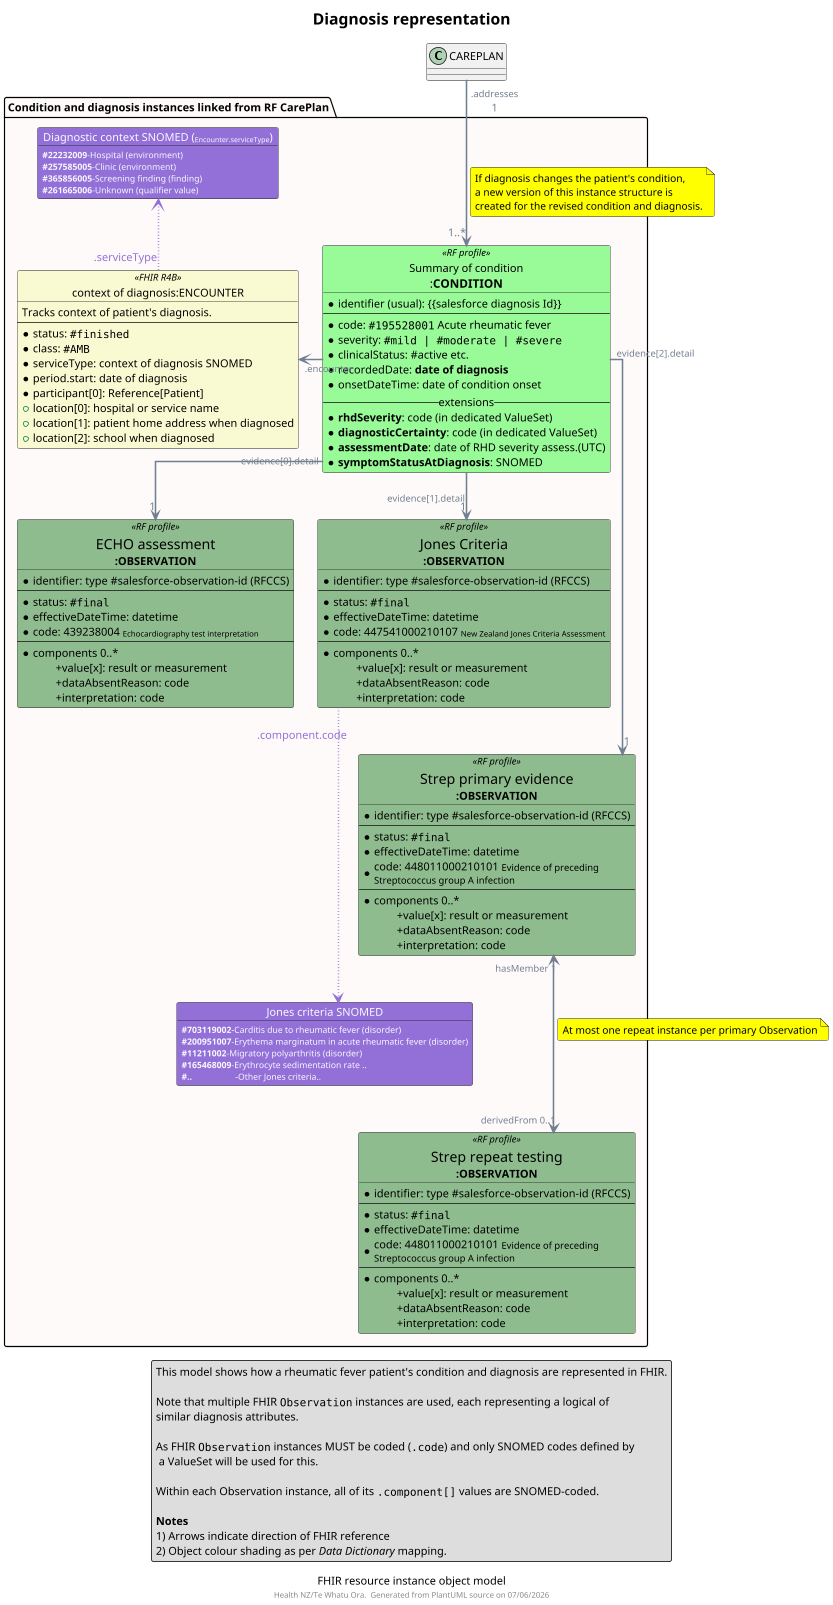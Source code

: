 @startuml obj-FHIR-data-diagnosis

top to bottom direction
skinparam dpi 200
allow_mixing
scale 400 width

skinparam ActivityDiamondBackgroundColor #RoyalBlue
skinparam ArrowColor #SlateGrey   
skinparam ArrowFontColor #RoyalBlue
skinparam ArrowFontColor #SlateGrey  
skinparam ArrowFontSize 12
skinparam ArrowMessageAlignment left
skinparam BoxPadding 10
skinparam linetype ortho
skinparam nodesep 30
skinparam ranksep 60
skinparam roundcorner 5
skinparam sequenceArrowThickness 2
skinparam TitleFontSize 20

caption FHIR resource instance object model
footer "Health NZ/Te Whatu Ora.  Generated from PlantUML source on %date('dd/MM/yyyy')"

!procedure $Coding($Alias,$System,$Code,$Display)
  object "<color:GhostWhite>$System" as $Alias #MediumPurple {
    <color:GhostWhite><size:11>**$Code**-$Display
  }
!endprocedure

!procedure $Quantity($Alias,$Quantity,$Value,$Unit)
  object "<color:GhostWhite><size:12>$Quantity</color>" as $Alias #DimGrey {
    <color:GhostWhite><size:11>**$Value** ""$Unit""
  }
!endprocedure

' ******** ******** ******** ******** ******** ******** ******** ******** 
title "Diagnosis representation"

package "Condition and diagnosis instances linked from RF CarePlan" as Activities #Snow { 
  
  object "Summary of condition\n<size:15>:**CONDITION**" as RFCOND <<RF profile>> #PaleGreen {
    * identifier (usual): {{salesforce diagnosis Id}}
    ---
     * code: ""#195528001"" Acute rheumatic fever
     * severity: ""#mild | #moderate | #severe""
     * clinicalStatus: #active etc.
     * recordedDate: **date of diagnosis**
     * onsetDateTime: date of condition onset
    -- extensions --
      * **rhdSeverity**: code (in dedicated ValueSet)
      * **diagnosticCertainty**: code (in dedicated ValueSet)
      * **assessmentDate**: date of RHD severity assess.(UTC)
      * **symptomStatusAtDiagnosis**: SNOMED
  }

  object "context of diagnosis:ENCOUNTER" as DENCOUNTER <<FHIR R4B>> #LightGoldenRodYellow {
    Tracks context of patient's diagnosis.
    ---
    * status: ""#finished""
    * class: ""#AMB""
    * serviceType: context of diagnosis SNOMED
    * period.start: date of diagnosis
    * participant[0]: Reference[Patient] 
    + location[0]: hospital or service name
    + location[1]: patient home address when diagnosed
    + location[2]: school when diagnosed
  }

  
  ' class "patient detail at time of diagnosis\n**:PATIENT**" as DPATIENT <<RF profile>> #Pink {
  '   Extends NzPatient (NZ Base) with 
  '    RF patient registration detail.
  '   ---
  '   *identifier[NHI] (official): NHI
  '   ---
  '   *name: HumanName
  '   *birthDate: date
  '   *communication.language
  '   *gender: code
  '   *deceasedBoolean: boolean
  '   *telecom: ContactPoint[]
  '   *address: Address[]
  '   +iwi: code
  '   +ethnicity 0..*: code[]
  '   +nzCitizen: code
  '   .. (extensions)..
  '   +**patient.contact[].**
  '   +**interpreterRequired**: boolean
  ' }

  object "<size:18>ECHO assessment\n**:OBSERVATION**" as OBS1 <<RF profile>> #DarkSeaGreen {
    *identifier: type #salesforce-observation-id (RFCCS)
    ---
    * status: ""#final""
    * effectiveDateTime: datetime
    * code: 439238004 <size:10>Echocardiography test interpretation</size>
    ---
    * components 0..*
    \t+value[x]: result or measurement
    \t+dataAbsentReason: code
    \t+interpretation: code
  }

  object "<size:18>Jones Criteria\n**:OBSERVATION**" as OBS2 <<RF profile>> #DarkSeaGreen {
    *identifier: type #salesforce-observation-id (RFCCS)
    ---
    * status: ""#final""
    * effectiveDateTime: datetime
    * code: 447541000210107 <size:10>New Zealand Jones Criteria Assessment</size>
    ---
    * components 0..*
    \t+value[x]: result or measurement
    \t+dataAbsentReason: code
    \t+interpretation: code
  }

  object "<size:18>Strep primary evidence\n**:OBSERVATION**" as OBS3 <<RF profile>> #DarkSeaGreen {
    *identifier: type #salesforce-observation-id (RFCCS)
    ---
    * status: ""#final""
    * effectiveDateTime: datetime
    * code: 448011000210101 <size:12>Evidence of preceding\n<size:12>Streptococcus group A infection
    ---
    * components 0..*
    \t+value[x]: result or measurement
    \t+dataAbsentReason: code
    \t+interpretation: code
  }

  object "<size:18>Strep repeat testing\n**:OBSERVATION**" as OBS4 <<RF profile>> #DarkSeaGreen {
    *identifier: type #salesforce-observation-id (RFCCS)
    ---
    * status: ""#final""
    * effectiveDateTime: datetime
    * code: 448011000210101 <size:12>Evidence of preceding\n<size:12>Streptococcus group A infection
    ---
    * components 0..*
    \t+value[x]: result or measurement
    \t+dataAbsentReason: code
    \t+interpretation: code
  }

  $Coding(EncContext,"Diagnostic context SNOMED (<size:9>Encounter.serviceType</size>)","#22232009","Hospital (environment)")
  $Coding(EncContext,"Diagnostic context SNOMED (<size:9>Encounter.serviceType</size>)","#257585005","Clinic (environment)")
  $Coding(EncContext,"Diagnostic context SNOMED (<size:9>Encounter.serviceType</size>)","#365856005","Screening finding (finding)")
  $Coding(EncContext,"Diagnostic context SNOMED (<size:9>Encounter.serviceType</size>)","#261665006","Unknown (qualifier value)")

  $Coding(JONESCODING,"Jones criteria SNOMED","#703119002","Carditis due to rheumatic fever (disorder)")
  $Coding(JONESCODING,"Jones criteria SNOMED","#200951007","Erythema marginatum in acute rheumatic fever (disorder)")
  $Coding(JONESCODING,"Jones criteria SNOMED","#11211002","Migratory polyarthritis (disorder)")
  $Coding(JONESCODING,"Jones criteria SNOMED","#165468009","Erythrocyte sedimentation rate ..")
  $Coding(JONESCODING,"Jones criteria SNOMED","#..\t\t\t","Other Jones criteria..")

}

' positioning

' connectors
CAREPLAN ".addresses\n<size:14>1" ---> "<size:14>1..*" RFCOND

note on link #Yellow
If diagnosis changes the patient's condition, 
a new version of this instance structure is
created for the revised condition and diagnosis.
endnote

RFCOND ".encounter" -r-> DENCOUNTER
RFCOND "evidence[0].detail" -d-> "<size:14>1" OBS1
RFCOND "\nevidence[1].detail" -d-> "<size:14>1" OBS2
RFCOND "evidence[2].detail" -d--> "<size:14>1" OBS3
OBS3 "hasMember 1" <-d--> "derivedFrom 0..1" OBS4
note on link #Yellow
At most one repeat instance per primary Observation
endnote

DENCOUNTER "\n\n\n<color:MediumPurple><size:14>.serviceType" -[#MediumPurple,dotted]u-> EncContext

OBS2 "\n<color:MediumPurple><size:14>.component.code" -[#MediumPurple,dotted]--> JONESCODING

legend bottom
  This model shows how a rheumatic fever patient's condition and diagnosis are represented in FHIR.

  Note that multiple FHIR ""Observation"" instances are used, each representing a logical of 
  similar diagnosis attributes.

  As FHIR ""Observation"" instances MUST be coded ("".code"") and only SNOMED codes defined by
   a ValueSet will be used for this.

  Within each Observation instance, all of its "".component[]"" values are SNOMED-coded.

  **Notes** 
  1) Arrows indicate direction of FHIR reference
  2) Object colour shading as per //Data Dictionary// mapping.
endlegend


@enduml